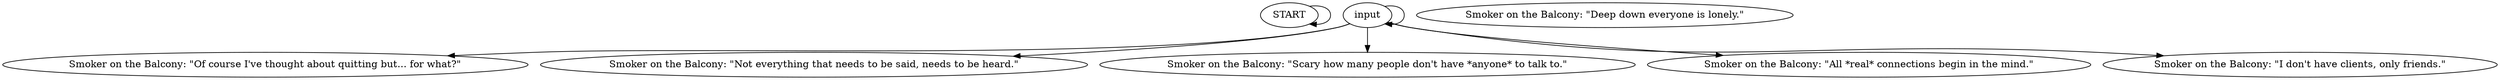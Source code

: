 # BACKYARD / SMOKER ON THE BALCONY barks apartment
# Barks inside the apartment building.
# ==================================================
digraph G {
	  0 [label="START"];
	  1 [label="input"];
	  2 [label="Smoker on the Balcony: \"Of course I've thought about quitting but... for what?\""];
	  3 [label="Smoker on the Balcony: \"Not everything that needs to be said, needs to be heard.\""];
	  4 [label="Smoker on the Balcony: \"Scary how many people don't have *anyone* to talk to.\""];
	  5 [label="Smoker on the Balcony: \"Deep down everyone is lonely.\""];
	  6 [label="Smoker on the Balcony: \"All *real* connections begin in the mind.\""];
	  7 [label="Smoker on the Balcony: \"I don't have clients, only friends.\""];
	  0 -> 0
	  1 -> 1
	  1 -> 2
	  1 -> 3
	  1 -> 4
	  1 -> 6
	  1 -> 7
}

